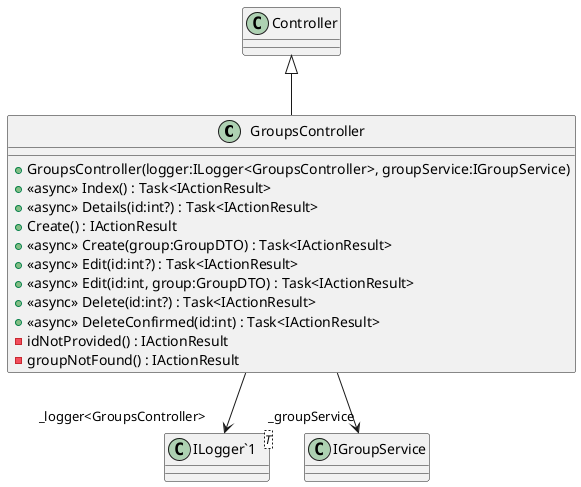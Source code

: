 @startuml
class GroupsController {
    + GroupsController(logger:ILogger<GroupsController>, groupService:IGroupService)
    + <<async>> Index() : Task<IActionResult>
    + <<async>> Details(id:int?) : Task<IActionResult>
    + Create() : IActionResult
    + <<async>> Create(group:GroupDTO) : Task<IActionResult>
    + <<async>> Edit(id:int?) : Task<IActionResult>
    + <<async>> Edit(id:int, group:GroupDTO) : Task<IActionResult>
    + <<async>> Delete(id:int?) : Task<IActionResult>
    + <<async>> DeleteConfirmed(id:int) : Task<IActionResult>
    - idNotProvided() : IActionResult
    - groupNotFound() : IActionResult
}
class "ILogger`1"<T> {
}
Controller <|-- GroupsController
GroupsController --> "_logger<GroupsController>" "ILogger`1"
GroupsController --> "_groupService" IGroupService
@enduml
